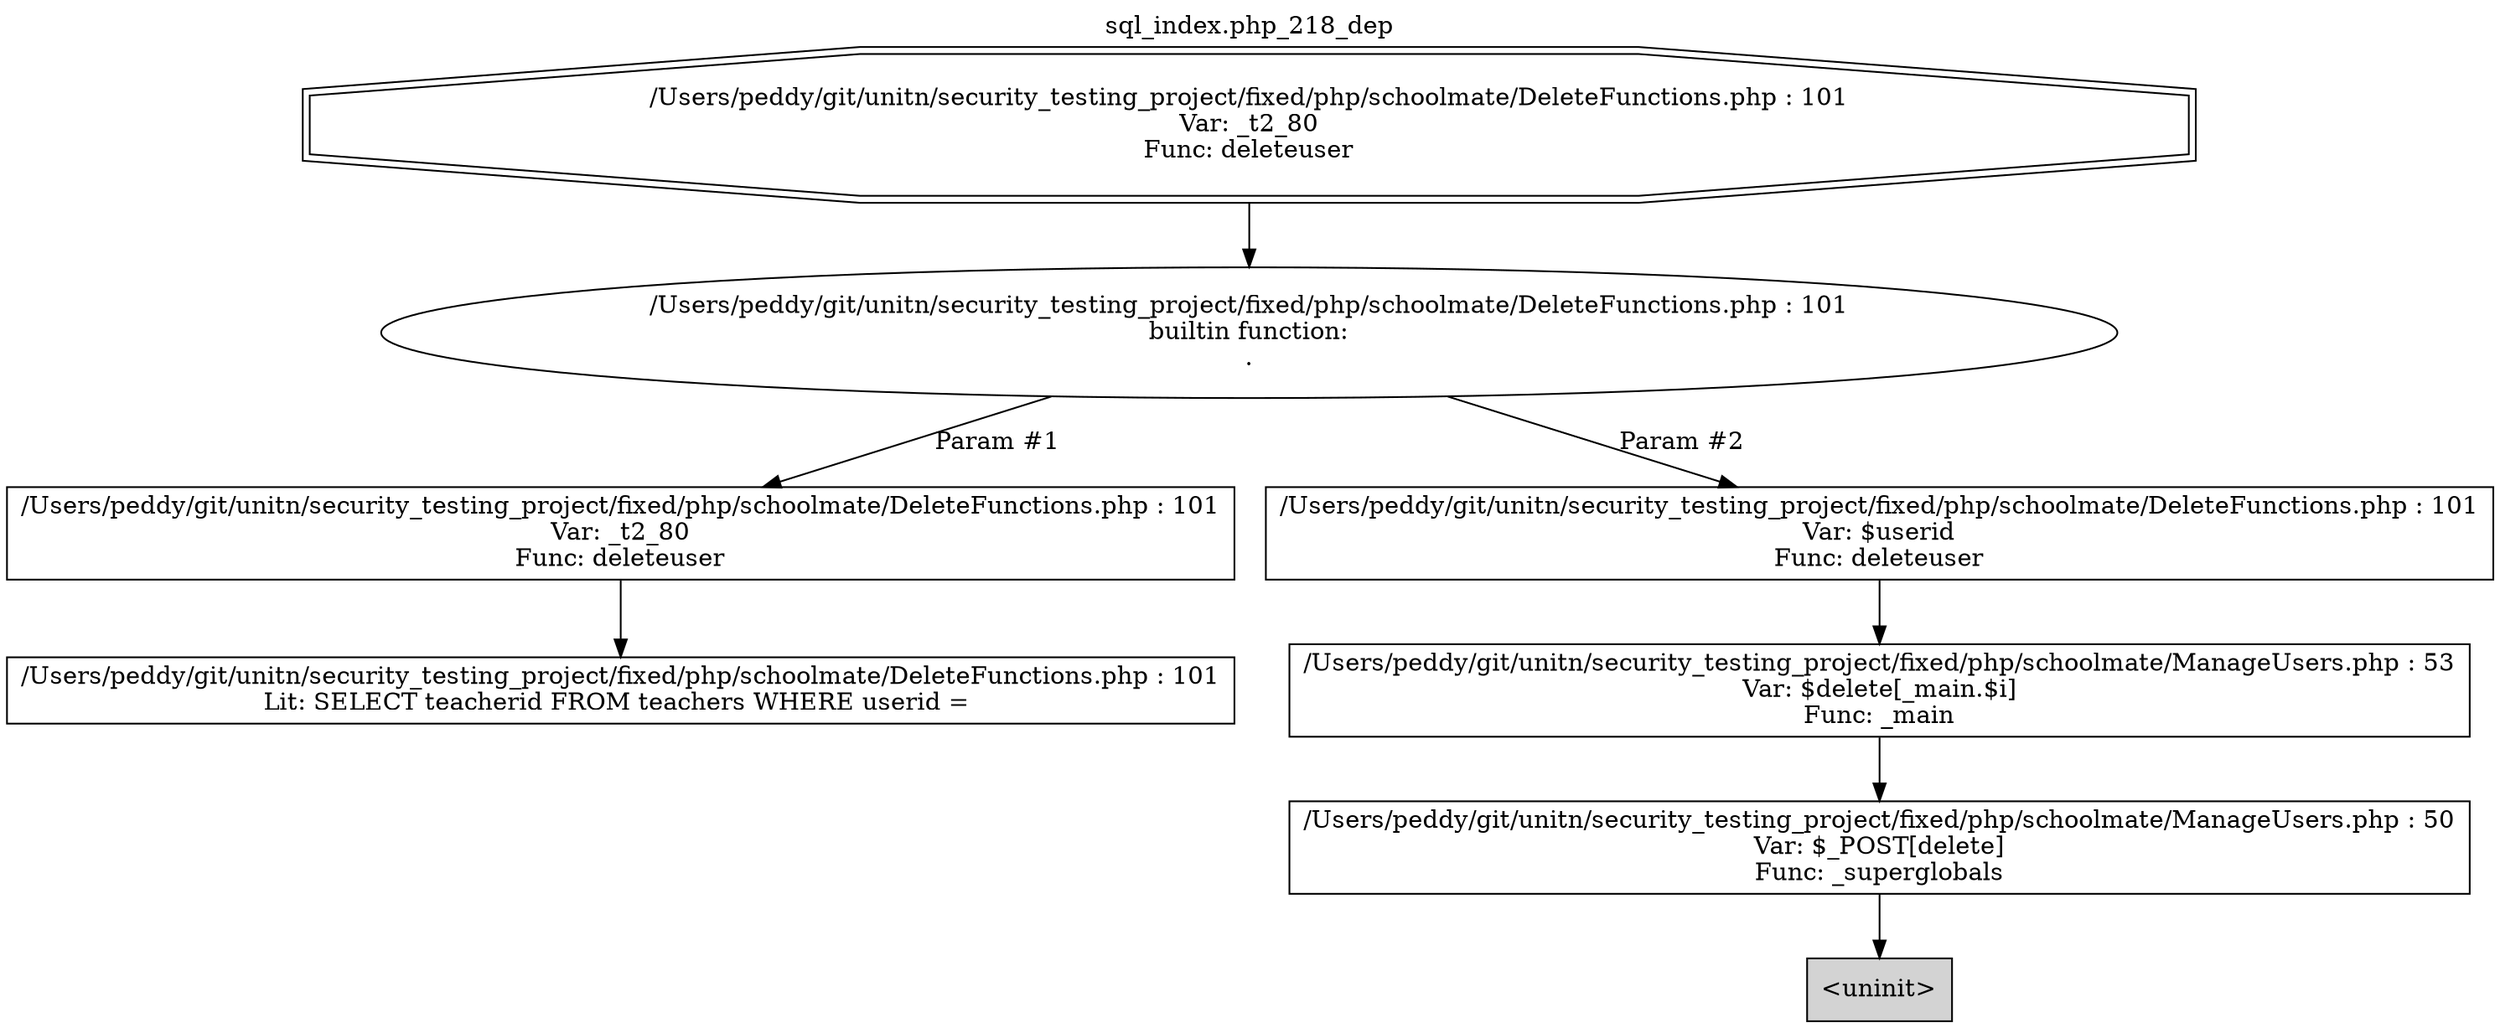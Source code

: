 digraph cfg {
  label="sql_index.php_218_dep";
  labelloc=t;
  n1 [shape=doubleoctagon, label="/Users/peddy/git/unitn/security_testing_project/fixed/php/schoolmate/DeleteFunctions.php : 101\nVar: _t2_80\nFunc: deleteuser\n"];
  n2 [shape=ellipse, label="/Users/peddy/git/unitn/security_testing_project/fixed/php/schoolmate/DeleteFunctions.php : 101\nbuiltin function:\n.\n"];
  n3 [shape=box, label="/Users/peddy/git/unitn/security_testing_project/fixed/php/schoolmate/DeleteFunctions.php : 101\nVar: _t2_80\nFunc: deleteuser\n"];
  n4 [shape=box, label="/Users/peddy/git/unitn/security_testing_project/fixed/php/schoolmate/DeleteFunctions.php : 101\nLit: SELECT teacherid FROM teachers WHERE userid = \n"];
  n5 [shape=box, label="/Users/peddy/git/unitn/security_testing_project/fixed/php/schoolmate/DeleteFunctions.php : 101\nVar: $userid\nFunc: deleteuser\n"];
  n6 [shape=box, label="/Users/peddy/git/unitn/security_testing_project/fixed/php/schoolmate/ManageUsers.php : 53\nVar: $delete[_main.$i]\nFunc: _main\n"];
  n7 [shape=box, label="/Users/peddy/git/unitn/security_testing_project/fixed/php/schoolmate/ManageUsers.php : 50\nVar: $_POST[delete]\nFunc: _superglobals\n"];
  n8 [shape=box, label="<uninit>",style=filled];
  n1 -> n2;
  n3 -> n4;
  n2 -> n3[label="Param #1"];
  n2 -> n5[label="Param #2"];
  n7 -> n8;
  n6 -> n7;
  n5 -> n6;
}
